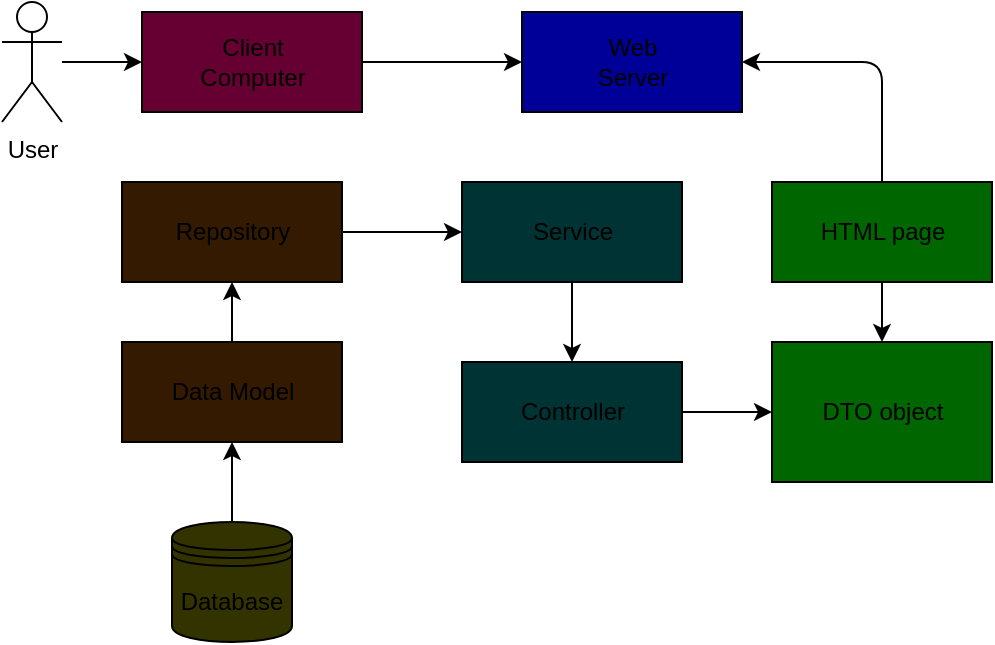 <mxfile>
    <diagram id="_0zeHqMotaNRw3xH42Z0" name="Page-1">
        <mxGraphModel dx="845" dy="380" grid="0" gridSize="10" guides="0" tooltips="0" connect="1" arrows="1" fold="1" page="0" pageScale="1" pageWidth="850" pageHeight="1100" math="0" shadow="0">
            <root>
                <mxCell id="0"/>
                <mxCell id="1" parent="0"/>
                <mxCell id="5" style="edgeStyle=none;html=1;" parent="1" source="2" target="4" edge="1">
                    <mxGeometry relative="1" as="geometry"/>
                </mxCell>
                <mxCell id="2" value="User" style="shape=umlActor;verticalLabelPosition=bottom;verticalAlign=top;html=1;" parent="1" vertex="1">
                    <mxGeometry x="40" y="20" width="30" height="60" as="geometry"/>
                </mxCell>
                <mxCell id="24" value="" style="edgeStyle=orthogonalEdgeStyle;html=1;" parent="1" source="3" target="22" edge="1">
                    <mxGeometry relative="1" as="geometry"/>
                </mxCell>
                <mxCell id="3" value="Database" style="shape=datastore;whiteSpace=wrap;html=1;fillColor=#333300;" parent="1" vertex="1">
                    <mxGeometry x="125" y="280" width="60" height="60" as="geometry"/>
                </mxCell>
                <mxCell id="25" style="edgeStyle=orthogonalEdgeStyle;html=1;exitX=1;exitY=0.5;exitDx=0;exitDy=0;entryX=0;entryY=0.5;entryDx=0;entryDy=0;" edge="1" parent="1" source="4" target="10">
                    <mxGeometry relative="1" as="geometry">
                        <mxPoint x="227.401" y="50" as="targetPoint"/>
                    </mxGeometry>
                </mxCell>
                <mxCell id="4" value="Client&lt;br&gt;Computer" style="html=1;fillColor=#660033;strokeColor=default;" parent="1" vertex="1">
                    <mxGeometry x="110" y="25" width="110" height="50" as="geometry"/>
                </mxCell>
                <mxCell id="10" value="Web&lt;br&gt;Server" style="html=1;fillColor=#000099;" parent="1" vertex="1">
                    <mxGeometry x="300" y="25" width="110" height="50" as="geometry"/>
                </mxCell>
                <mxCell id="13" style="edgeStyle=orthogonalEdgeStyle;html=1;exitX=0.5;exitY=0;exitDx=0;exitDy=0;entryX=1;entryY=0.5;entryDx=0;entryDy=0;" parent="1" source="12" target="10" edge="1">
                    <mxGeometry relative="1" as="geometry"/>
                </mxCell>
                <mxCell id="15" value="" style="edgeStyle=orthogonalEdgeStyle;html=1;" parent="1" source="12" target="14" edge="1">
                    <mxGeometry relative="1" as="geometry"/>
                </mxCell>
                <mxCell id="12" value="HTML page" style="html=1;fillColor=#006600;" parent="1" vertex="1">
                    <mxGeometry x="425" y="110" width="110" height="50" as="geometry"/>
                </mxCell>
                <mxCell id="14" value="DTO object" style="html=1;fillColor=#006600;" parent="1" vertex="1">
                    <mxGeometry x="425" y="190" width="110" height="70" as="geometry"/>
                </mxCell>
                <mxCell id="17" value="" style="edgeStyle=orthogonalEdgeStyle;html=1;" parent="1" source="16" target="14" edge="1">
                    <mxGeometry relative="1" as="geometry"/>
                </mxCell>
                <mxCell id="16" value="Controller" style="html=1;fillColor=#003333;" parent="1" vertex="1">
                    <mxGeometry x="270" y="200" width="110" height="50" as="geometry"/>
                </mxCell>
                <mxCell id="19" value="" style="edgeStyle=orthogonalEdgeStyle;html=1;" parent="1" source="18" target="16" edge="1">
                    <mxGeometry relative="1" as="geometry"/>
                </mxCell>
                <mxCell id="18" value="Service" style="html=1;fillColor=#003333;" parent="1" vertex="1">
                    <mxGeometry x="270" y="110" width="110" height="50" as="geometry"/>
                </mxCell>
                <mxCell id="21" value="" style="edgeStyle=orthogonalEdgeStyle;html=1;" parent="1" source="20" target="18" edge="1">
                    <mxGeometry relative="1" as="geometry"/>
                </mxCell>
                <mxCell id="20" value="Repository" style="html=1;fillColor=#331A00;" parent="1" vertex="1">
                    <mxGeometry x="100" y="110" width="110" height="50" as="geometry"/>
                </mxCell>
                <mxCell id="23" value="" style="edgeStyle=orthogonalEdgeStyle;html=1;" parent="1" source="22" target="20" edge="1">
                    <mxGeometry relative="1" as="geometry"/>
                </mxCell>
                <mxCell id="22" value="Data Model" style="html=1;fillColor=#331A00;" parent="1" vertex="1">
                    <mxGeometry x="100" y="190" width="110" height="50" as="geometry"/>
                </mxCell>
            </root>
        </mxGraphModel>
    </diagram>
</mxfile>